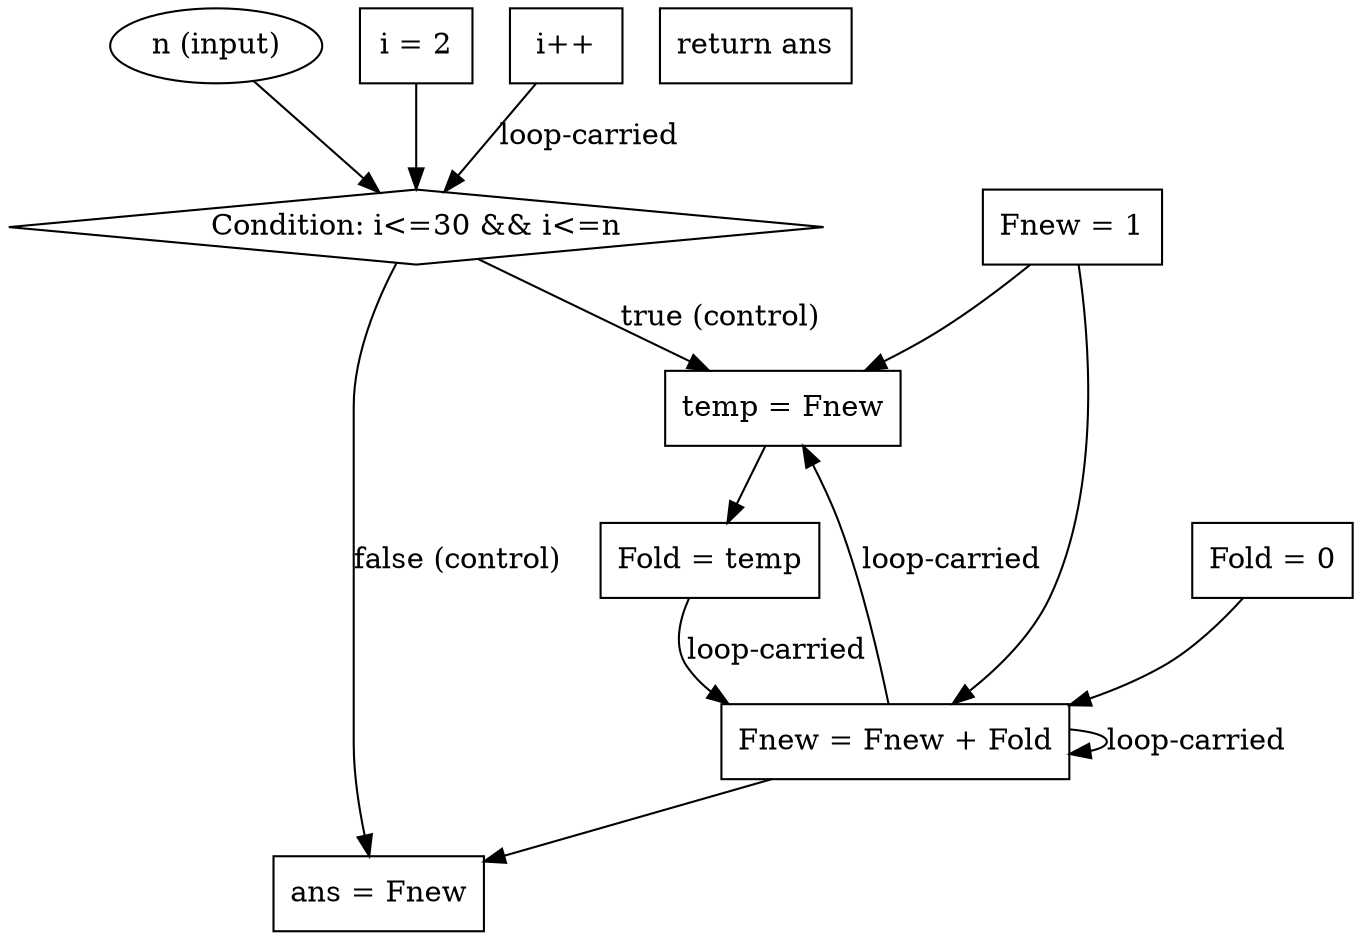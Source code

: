 digraph DFG_fib {
    node [shape=box];
    n [label="n (input)", shape=ellipse];
    i_init [label="i = 2"];
    Fnew_init [label="Fnew = 1"];
    Fold_init [label="Fold = 0"];
    cond [label="Condition: i<=30 && i<=n", shape=diamond];
    temp_assign [label="temp = Fnew"];
    Fnew_assign [label="Fnew = Fnew + Fold"];
    Fold_assign [label="Fold = temp"];
    i_inc [label="i++"];
    ans_assign [label="ans = Fnew"];
    return [label="return ans"];

    n -> cond;
    i_init -> cond;
    Fnew_init -> temp_assign;
    Fnew_init -> Fnew_assign;
    Fold_init -> Fnew_assign;
    temp_assign -> Fold_assign;
    Fnew_assign -> temp_assign [label="loop-carried"];
    Fnew_assign -> Fnew_assign [label="loop-carried"];
    Fold_assign -> Fnew_assign [label="loop-carried"];
    i_inc -> cond [label="loop-carried"];
    cond -> temp_assign [label="true (control)"];
    cond -> ans_assign [label="false (control)"];
    Fnew_assign -> ans_assign;
}